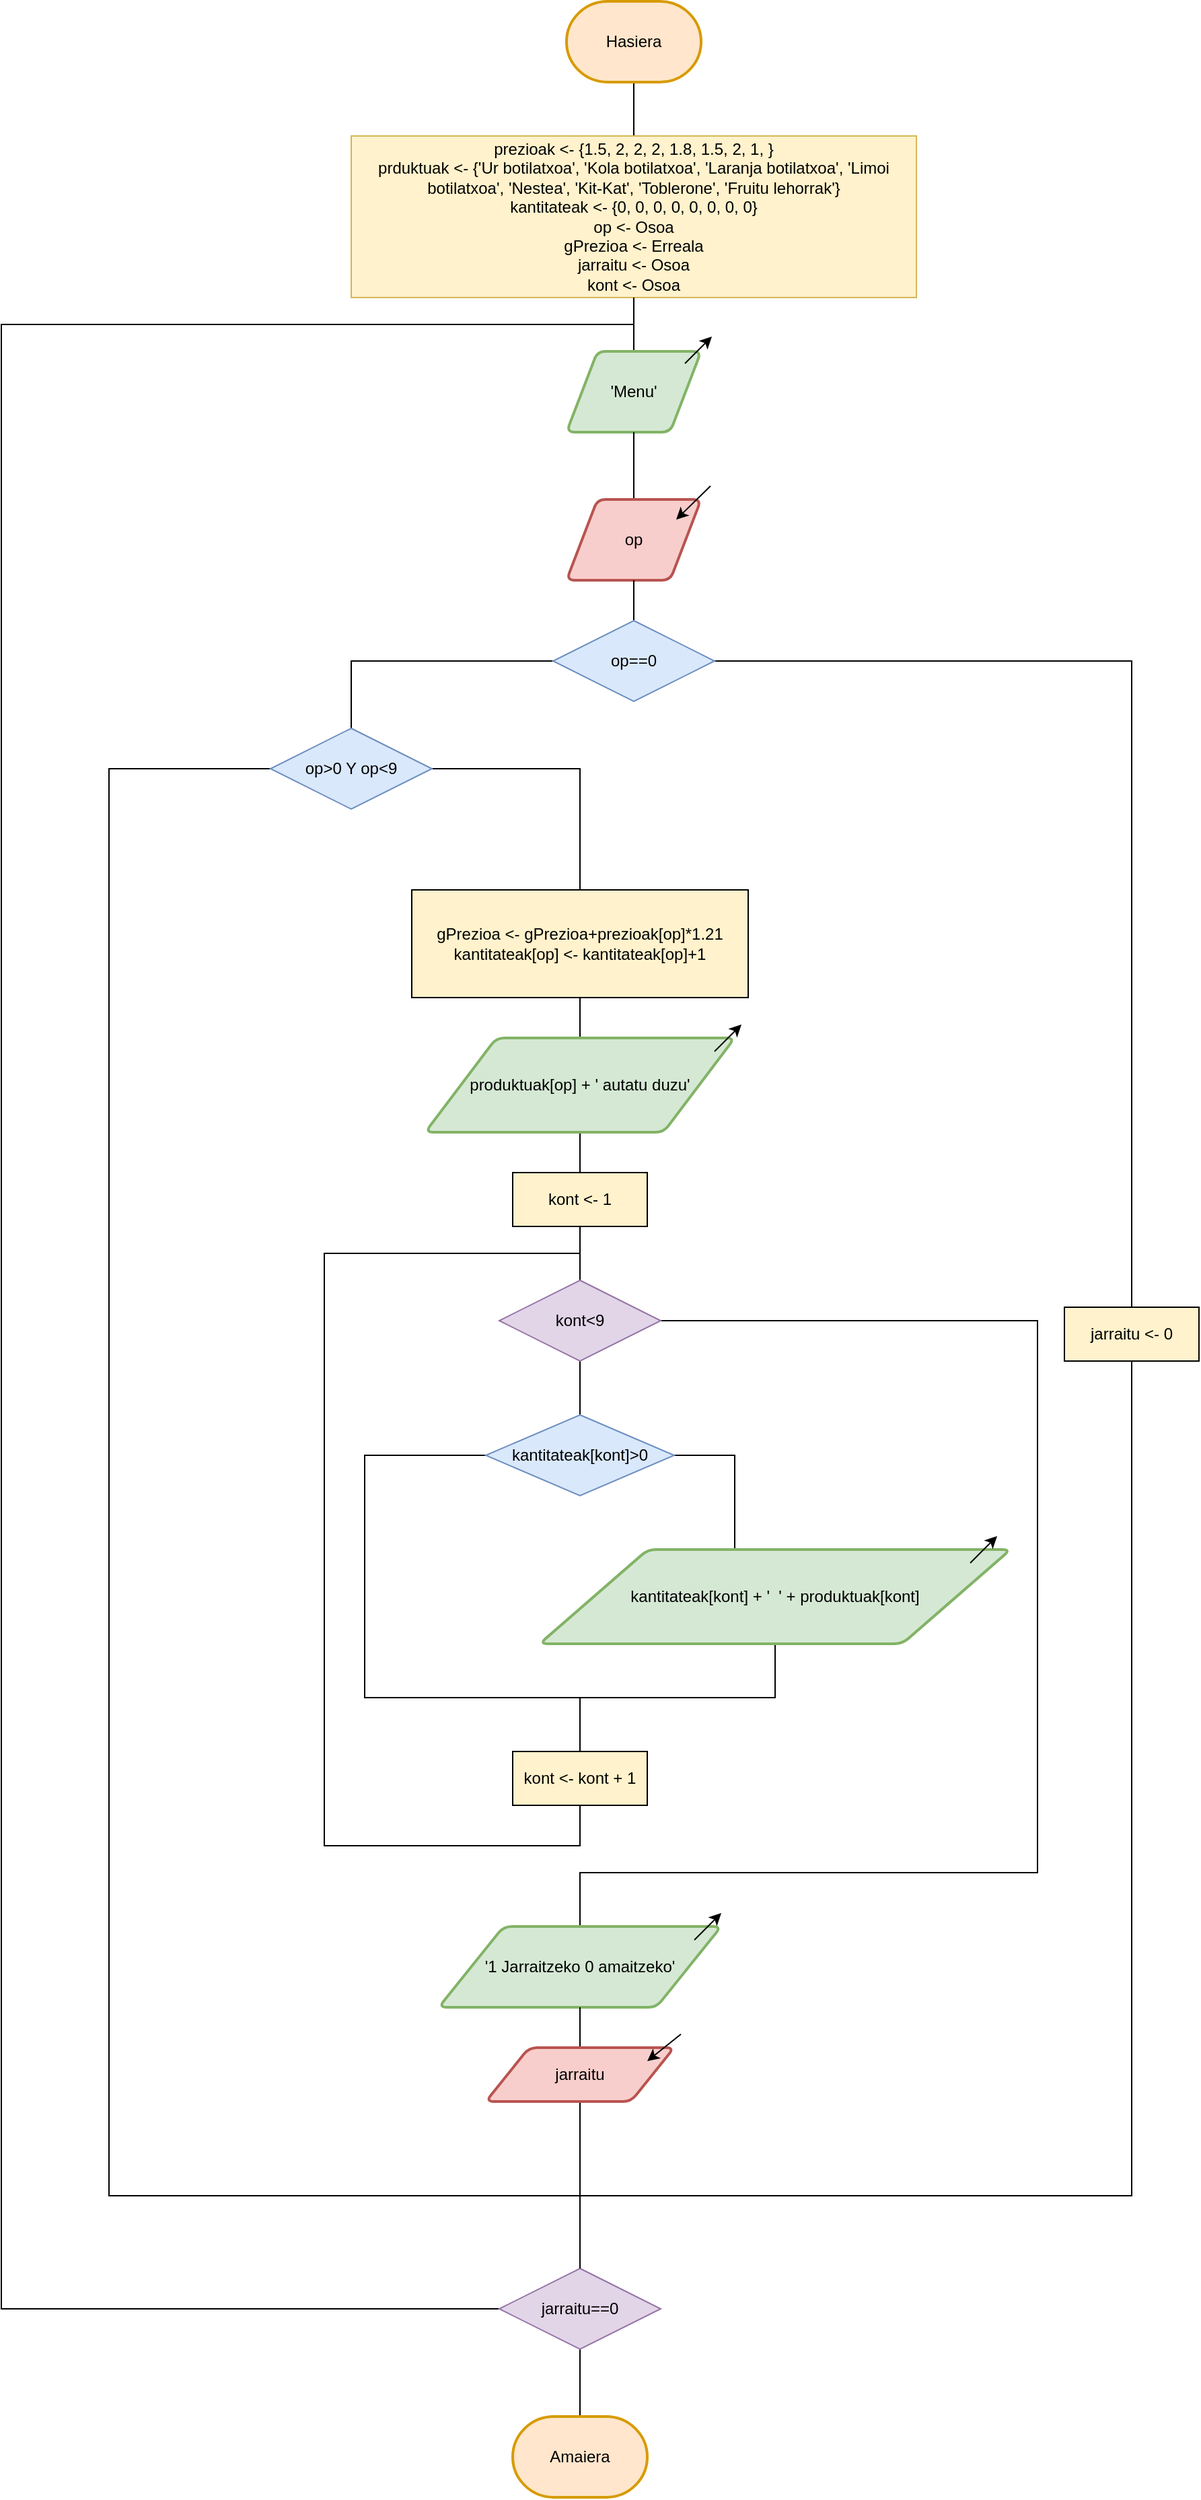 <mxfile version="15.5.9" type="github">
  <diagram id="P5IaUtujt_lyZ__A8PGd" name="Page-1">
    <mxGraphModel dx="1913" dy="1989" grid="1" gridSize="10" guides="1" tooltips="1" connect="1" arrows="1" fold="1" page="1" pageScale="1" pageWidth="827" pageHeight="1169" math="0" shadow="0">
      <root>
        <mxCell id="0" />
        <mxCell id="1" parent="0" />
        <mxCell id="4LjRDhbbg3iNQEtS1Sf9-45" value="" style="edgeStyle=orthogonalEdgeStyle;rounded=0;orthogonalLoop=1;jettySize=auto;html=1;endArrow=none;endFill=0;" edge="1" parent="1" source="4LjRDhbbg3iNQEtS1Sf9-1" target="4LjRDhbbg3iNQEtS1Sf9-3">
          <mxGeometry relative="1" as="geometry" />
        </mxCell>
        <mxCell id="4LjRDhbbg3iNQEtS1Sf9-1" value="Hasiera" style="strokeWidth=2;html=1;shape=mxgraph.flowchart.terminator;whiteSpace=wrap;fillColor=#ffe6cc;strokeColor=#d79b00;" vertex="1" parent="1">
          <mxGeometry x="140" y="70" width="100" height="60" as="geometry" />
        </mxCell>
        <mxCell id="4LjRDhbbg3iNQEtS1Sf9-33" value="" style="edgeStyle=orthogonalEdgeStyle;rounded=0;orthogonalLoop=1;jettySize=auto;html=1;endArrow=none;endFill=0;" edge="1" parent="1" source="4LjRDhbbg3iNQEtS1Sf9-2" target="4LjRDhbbg3iNQEtS1Sf9-32">
          <mxGeometry relative="1" as="geometry" />
        </mxCell>
        <mxCell id="4LjRDhbbg3iNQEtS1Sf9-2" value="Amaiera" style="strokeWidth=2;html=1;shape=mxgraph.flowchart.terminator;whiteSpace=wrap;fillColor=#ffe6cc;strokeColor=#d79b00;" vertex="1" parent="1">
          <mxGeometry x="100" y="1864" width="100" height="60" as="geometry" />
        </mxCell>
        <mxCell id="4LjRDhbbg3iNQEtS1Sf9-3" value="prezioak &amp;lt;- {1.5, 2, 2, 2, 1.8, 1.5, 2, 1, }&lt;br&gt;prduktuak &amp;lt;- {&#39;Ur botilatxoa&#39;, &#39;Kola botilatxoa&#39;, &#39;Laranja botilatxoa&#39;, &#39;Limoi botilatxoa&#39;, &#39;Nestea&#39;, &#39;Kit-Kat&#39;, &#39;Toblerone&#39;, &#39;Fruitu lehorrak&#39;}&lt;br&gt;kantitateak &amp;lt;- {0, 0, 0, 0, 0, 0, 0, 0}&lt;br&gt;op &amp;lt;- Osoa&lt;br&gt;gPrezioa &amp;lt;- Erreala&lt;br&gt;jarraitu &amp;lt;- Osoa&lt;br&gt;kont &amp;lt;- Osoa" style="whiteSpace=wrap;html=1;align=center;fillColor=#fff2cc;strokeColor=#d6b656;" vertex="1" parent="1">
          <mxGeometry x="-20" y="170" width="420" height="120" as="geometry" />
        </mxCell>
        <mxCell id="4LjRDhbbg3iNQEtS1Sf9-44" value="" style="edgeStyle=orthogonalEdgeStyle;rounded=0;orthogonalLoop=1;jettySize=auto;html=1;endArrow=none;endFill=0;" edge="1" parent="1" source="4LjRDhbbg3iNQEtS1Sf9-4" target="4LjRDhbbg3iNQEtS1Sf9-3">
          <mxGeometry relative="1" as="geometry" />
        </mxCell>
        <mxCell id="4LjRDhbbg3iNQEtS1Sf9-4" value="&#39;Menu&#39;" style="shape=parallelogram;html=1;strokeWidth=2;perimeter=parallelogramPerimeter;whiteSpace=wrap;rounded=1;arcSize=12;size=0.23;fillColor=#d5e8d4;strokeColor=#82b366;" vertex="1" parent="1">
          <mxGeometry x="140" y="330" width="100" height="60" as="geometry" />
        </mxCell>
        <mxCell id="4LjRDhbbg3iNQEtS1Sf9-6" value="" style="endArrow=classic;html=1;rounded=0;" edge="1" parent="1">
          <mxGeometry width="50" height="50" relative="1" as="geometry">
            <mxPoint x="228" y="339" as="sourcePoint" />
            <mxPoint x="248" y="319" as="targetPoint" />
          </mxGeometry>
        </mxCell>
        <mxCell id="4LjRDhbbg3iNQEtS1Sf9-43" value="" style="edgeStyle=orthogonalEdgeStyle;rounded=0;orthogonalLoop=1;jettySize=auto;html=1;endArrow=none;endFill=0;" edge="1" parent="1" source="4LjRDhbbg3iNQEtS1Sf9-7" target="4LjRDhbbg3iNQEtS1Sf9-4">
          <mxGeometry relative="1" as="geometry" />
        </mxCell>
        <mxCell id="4LjRDhbbg3iNQEtS1Sf9-7" value="op" style="shape=parallelogram;html=1;strokeWidth=2;perimeter=parallelogramPerimeter;whiteSpace=wrap;rounded=1;arcSize=12;size=0.23;fillColor=#f8cecc;strokeColor=#b85450;" vertex="1" parent="1">
          <mxGeometry x="140" y="440" width="100" height="60" as="geometry" />
        </mxCell>
        <mxCell id="4LjRDhbbg3iNQEtS1Sf9-8" value="" style="endArrow=classic;html=1;rounded=0;" edge="1" parent="1">
          <mxGeometry width="50" height="50" relative="1" as="geometry">
            <mxPoint x="247" y="430" as="sourcePoint" />
            <mxPoint x="221.5" y="455" as="targetPoint" />
          </mxGeometry>
        </mxCell>
        <mxCell id="4LjRDhbbg3iNQEtS1Sf9-12" style="edgeStyle=orthogonalEdgeStyle;rounded=0;orthogonalLoop=1;jettySize=auto;html=1;entryX=0.5;entryY=0;entryDx=0;entryDy=0;endArrow=none;endFill=0;" edge="1" parent="1" source="4LjRDhbbg3iNQEtS1Sf9-9" target="4LjRDhbbg3iNQEtS1Sf9-11">
          <mxGeometry relative="1" as="geometry" />
        </mxCell>
        <mxCell id="4LjRDhbbg3iNQEtS1Sf9-13" style="edgeStyle=orthogonalEdgeStyle;rounded=0;orthogonalLoop=1;jettySize=auto;html=1;entryX=0.5;entryY=0;entryDx=0;entryDy=0;endArrow=none;endFill=0;" edge="1" parent="1" source="4LjRDhbbg3iNQEtS1Sf9-9" target="4LjRDhbbg3iNQEtS1Sf9-10">
          <mxGeometry relative="1" as="geometry" />
        </mxCell>
        <mxCell id="4LjRDhbbg3iNQEtS1Sf9-46" style="edgeStyle=orthogonalEdgeStyle;rounded=0;orthogonalLoop=1;jettySize=auto;html=1;exitX=0.5;exitY=0;exitDx=0;exitDy=0;entryX=0.5;entryY=1;entryDx=0;entryDy=0;endArrow=none;endFill=0;" edge="1" parent="1" source="4LjRDhbbg3iNQEtS1Sf9-9" target="4LjRDhbbg3iNQEtS1Sf9-7">
          <mxGeometry relative="1" as="geometry" />
        </mxCell>
        <mxCell id="4LjRDhbbg3iNQEtS1Sf9-9" value="op==0" style="shape=rhombus;perimeter=rhombusPerimeter;whiteSpace=wrap;html=1;align=center;fillColor=#dae8fc;strokeColor=#6c8ebf;" vertex="1" parent="1">
          <mxGeometry x="130" y="530" width="120" height="60" as="geometry" />
        </mxCell>
        <mxCell id="4LjRDhbbg3iNQEtS1Sf9-34" style="edgeStyle=orthogonalEdgeStyle;rounded=0;orthogonalLoop=1;jettySize=auto;html=1;entryX=0.5;entryY=0;entryDx=0;entryDy=0;endArrow=none;endFill=0;" edge="1" parent="1" source="4LjRDhbbg3iNQEtS1Sf9-10" target="4LjRDhbbg3iNQEtS1Sf9-32">
          <mxGeometry relative="1" as="geometry">
            <Array as="points">
              <mxPoint x="560" y="1700" />
              <mxPoint x="150" y="1700" />
            </Array>
          </mxGeometry>
        </mxCell>
        <mxCell id="4LjRDhbbg3iNQEtS1Sf9-10" value="jarraitu &amp;lt;- 0" style="whiteSpace=wrap;html=1;align=center;fillColor=#FFF2CC;" vertex="1" parent="1">
          <mxGeometry x="510" y="1040" width="100" height="40" as="geometry" />
        </mxCell>
        <mxCell id="4LjRDhbbg3iNQEtS1Sf9-31" style="edgeStyle=orthogonalEdgeStyle;rounded=0;orthogonalLoop=1;jettySize=auto;html=1;entryX=0.5;entryY=0;entryDx=0;entryDy=0;endArrow=none;endFill=0;" edge="1" parent="1" source="4LjRDhbbg3iNQEtS1Sf9-11" target="4LjRDhbbg3iNQEtS1Sf9-14">
          <mxGeometry relative="1" as="geometry">
            <Array as="points">
              <mxPoint x="150" y="640" />
            </Array>
          </mxGeometry>
        </mxCell>
        <mxCell id="4LjRDhbbg3iNQEtS1Sf9-42" style="edgeStyle=orthogonalEdgeStyle;rounded=0;orthogonalLoop=1;jettySize=auto;html=1;endArrow=none;endFill=0;entryX=0.5;entryY=0;entryDx=0;entryDy=0;" edge="1" parent="1" source="4LjRDhbbg3iNQEtS1Sf9-11" target="4LjRDhbbg3iNQEtS1Sf9-32">
          <mxGeometry relative="1" as="geometry">
            <mxPoint x="-80" y="1810" as="targetPoint" />
            <Array as="points">
              <mxPoint x="-200" y="640" />
              <mxPoint x="-200" y="1700" />
              <mxPoint x="150" y="1700" />
            </Array>
          </mxGeometry>
        </mxCell>
        <mxCell id="4LjRDhbbg3iNQEtS1Sf9-11" value="op&amp;gt;0 Y op&amp;lt;9" style="shape=rhombus;perimeter=rhombusPerimeter;whiteSpace=wrap;html=1;align=center;fillColor=#dae8fc;strokeColor=#6c8ebf;" vertex="1" parent="1">
          <mxGeometry x="-80" y="610" width="120" height="60" as="geometry" />
        </mxCell>
        <mxCell id="4LjRDhbbg3iNQEtS1Sf9-30" value="" style="edgeStyle=orthogonalEdgeStyle;rounded=0;orthogonalLoop=1;jettySize=auto;html=1;endArrow=none;endFill=0;" edge="1" parent="1" source="4LjRDhbbg3iNQEtS1Sf9-14" target="4LjRDhbbg3iNQEtS1Sf9-15">
          <mxGeometry relative="1" as="geometry" />
        </mxCell>
        <mxCell id="4LjRDhbbg3iNQEtS1Sf9-14" value="gPrezioa &amp;lt;- gPrezioa+prezioak[op]*1.21&lt;br&gt;kantitateak[op] &amp;lt;- kantitateak[op]+1" style="whiteSpace=wrap;html=1;align=center;fillColor=#FFF2CC;" vertex="1" parent="1">
          <mxGeometry x="25" y="730" width="250" height="80" as="geometry" />
        </mxCell>
        <mxCell id="4LjRDhbbg3iNQEtS1Sf9-29" value="" style="edgeStyle=orthogonalEdgeStyle;rounded=0;orthogonalLoop=1;jettySize=auto;html=1;endArrow=none;endFill=0;" edge="1" parent="1" source="4LjRDhbbg3iNQEtS1Sf9-15" target="4LjRDhbbg3iNQEtS1Sf9-18">
          <mxGeometry relative="1" as="geometry" />
        </mxCell>
        <mxCell id="4LjRDhbbg3iNQEtS1Sf9-15" value="produktuak[op] + &#39; autatu duzu&#39;" style="shape=parallelogram;html=1;strokeWidth=2;perimeter=parallelogramPerimeter;whiteSpace=wrap;rounded=1;arcSize=12;size=0.23;fillColor=#d5e8d4;strokeColor=#82b366;" vertex="1" parent="1">
          <mxGeometry x="35" y="840" width="230" height="70" as="geometry" />
        </mxCell>
        <mxCell id="4LjRDhbbg3iNQEtS1Sf9-16" value="" style="endArrow=classic;html=1;rounded=0;" edge="1" parent="1">
          <mxGeometry width="50" height="50" relative="1" as="geometry">
            <mxPoint x="250" y="850" as="sourcePoint" />
            <mxPoint x="270" y="830" as="targetPoint" />
          </mxGeometry>
        </mxCell>
        <mxCell id="4LjRDhbbg3iNQEtS1Sf9-17" value="kont &amp;lt;- 1" style="whiteSpace=wrap;html=1;align=center;fillColor=#FFF2CC;" vertex="1" parent="1">
          <mxGeometry x="100" y="940" width="100" height="40" as="geometry" />
        </mxCell>
        <mxCell id="4LjRDhbbg3iNQEtS1Sf9-19" value="" style="edgeStyle=orthogonalEdgeStyle;rounded=0;orthogonalLoop=1;jettySize=auto;html=1;endArrow=none;endFill=0;" edge="1" parent="1" source="4LjRDhbbg3iNQEtS1Sf9-18" target="4LjRDhbbg3iNQEtS1Sf9-17">
          <mxGeometry relative="1" as="geometry" />
        </mxCell>
        <mxCell id="4LjRDhbbg3iNQEtS1Sf9-21" value="" style="edgeStyle=orthogonalEdgeStyle;rounded=0;orthogonalLoop=1;jettySize=auto;html=1;endArrow=none;endFill=0;" edge="1" parent="1" source="4LjRDhbbg3iNQEtS1Sf9-18" target="4LjRDhbbg3iNQEtS1Sf9-20">
          <mxGeometry relative="1" as="geometry" />
        </mxCell>
        <mxCell id="4LjRDhbbg3iNQEtS1Sf9-37" style="edgeStyle=orthogonalEdgeStyle;rounded=0;orthogonalLoop=1;jettySize=auto;html=1;entryX=0.5;entryY=0;entryDx=0;entryDy=0;endArrow=none;endFill=0;" edge="1" parent="1" source="4LjRDhbbg3iNQEtS1Sf9-18" target="4LjRDhbbg3iNQEtS1Sf9-35">
          <mxGeometry relative="1" as="geometry">
            <Array as="points">
              <mxPoint x="490" y="1050" />
              <mxPoint x="490" y="1460" />
              <mxPoint x="150" y="1460" />
            </Array>
          </mxGeometry>
        </mxCell>
        <mxCell id="4LjRDhbbg3iNQEtS1Sf9-18" value="kont&amp;lt;9" style="shape=rhombus;perimeter=rhombusPerimeter;whiteSpace=wrap;html=1;align=center;fillColor=#e1d5e7;strokeColor=#9673a6;" vertex="1" parent="1">
          <mxGeometry x="90" y="1020" width="120" height="60" as="geometry" />
        </mxCell>
        <mxCell id="4LjRDhbbg3iNQEtS1Sf9-24" style="edgeStyle=orthogonalEdgeStyle;rounded=0;orthogonalLoop=1;jettySize=auto;html=1;entryX=0.5;entryY=0;entryDx=0;entryDy=0;endArrow=none;endFill=0;" edge="1" parent="1" source="4LjRDhbbg3iNQEtS1Sf9-20" target="4LjRDhbbg3iNQEtS1Sf9-22">
          <mxGeometry relative="1" as="geometry">
            <Array as="points">
              <mxPoint x="265" y="1150" />
            </Array>
          </mxGeometry>
        </mxCell>
        <mxCell id="4LjRDhbbg3iNQEtS1Sf9-27" style="edgeStyle=orthogonalEdgeStyle;rounded=0;orthogonalLoop=1;jettySize=auto;html=1;endArrow=none;endFill=0;" edge="1" parent="1" source="4LjRDhbbg3iNQEtS1Sf9-20">
          <mxGeometry relative="1" as="geometry">
            <mxPoint x="150" y="1370" as="targetPoint" />
            <Array as="points">
              <mxPoint x="-10" y="1150" />
              <mxPoint x="-10" y="1330" />
              <mxPoint x="150" y="1330" />
            </Array>
          </mxGeometry>
        </mxCell>
        <mxCell id="4LjRDhbbg3iNQEtS1Sf9-20" value="kantitateak[kont]&amp;gt;0" style="shape=rhombus;perimeter=rhombusPerimeter;whiteSpace=wrap;html=1;align=center;fillColor=#dae8fc;strokeColor=#6c8ebf;" vertex="1" parent="1">
          <mxGeometry x="80" y="1120" width="140" height="60" as="geometry" />
        </mxCell>
        <mxCell id="4LjRDhbbg3iNQEtS1Sf9-26" style="edgeStyle=orthogonalEdgeStyle;rounded=0;orthogonalLoop=1;jettySize=auto;html=1;entryX=0.5;entryY=0;entryDx=0;entryDy=0;endArrow=none;endFill=0;" edge="1" parent="1" source="4LjRDhbbg3iNQEtS1Sf9-22" target="4LjRDhbbg3iNQEtS1Sf9-25">
          <mxGeometry relative="1" as="geometry" />
        </mxCell>
        <mxCell id="4LjRDhbbg3iNQEtS1Sf9-22" value="kantitateak[kont] + &#39;&amp;nbsp; &#39; + produktuak[kont]" style="shape=parallelogram;html=1;strokeWidth=2;perimeter=parallelogramPerimeter;whiteSpace=wrap;rounded=1;arcSize=12;size=0.23;fillColor=#d5e8d4;strokeColor=#82b366;" vertex="1" parent="1">
          <mxGeometry x="120" y="1220" width="350" height="70" as="geometry" />
        </mxCell>
        <mxCell id="4LjRDhbbg3iNQEtS1Sf9-23" value="" style="endArrow=classic;html=1;rounded=0;" edge="1" parent="1">
          <mxGeometry width="50" height="50" relative="1" as="geometry">
            <mxPoint x="440" y="1230.0" as="sourcePoint" />
            <mxPoint x="460" y="1210.0" as="targetPoint" />
          </mxGeometry>
        </mxCell>
        <mxCell id="4LjRDhbbg3iNQEtS1Sf9-28" style="edgeStyle=orthogonalEdgeStyle;rounded=0;orthogonalLoop=1;jettySize=auto;html=1;endArrow=none;endFill=0;" edge="1" parent="1" source="4LjRDhbbg3iNQEtS1Sf9-25">
          <mxGeometry relative="1" as="geometry">
            <mxPoint x="150" y="1000" as="targetPoint" />
            <Array as="points">
              <mxPoint x="150" y="1440" />
              <mxPoint x="-40" y="1440" />
              <mxPoint x="-40" y="1000" />
            </Array>
          </mxGeometry>
        </mxCell>
        <mxCell id="4LjRDhbbg3iNQEtS1Sf9-25" value="kont &amp;lt;- kont + 1" style="whiteSpace=wrap;html=1;align=center;fillColor=#FFF2CC;" vertex="1" parent="1">
          <mxGeometry x="100" y="1370" width="100" height="40" as="geometry" />
        </mxCell>
        <mxCell id="4LjRDhbbg3iNQEtS1Sf9-47" style="edgeStyle=orthogonalEdgeStyle;rounded=0;orthogonalLoop=1;jettySize=auto;html=1;endArrow=none;endFill=0;" edge="1" parent="1" source="4LjRDhbbg3iNQEtS1Sf9-32">
          <mxGeometry relative="1" as="geometry">
            <mxPoint x="190" y="310" as="targetPoint" />
            <Array as="points">
              <mxPoint x="-280" y="1784" />
              <mxPoint x="-280" y="310" />
            </Array>
          </mxGeometry>
        </mxCell>
        <mxCell id="4LjRDhbbg3iNQEtS1Sf9-32" value="jarraitu==0" style="shape=rhombus;perimeter=rhombusPerimeter;whiteSpace=wrap;html=1;align=center;fillColor=#e1d5e7;strokeColor=#9673a6;" vertex="1" parent="1">
          <mxGeometry x="90" y="1754" width="120" height="60" as="geometry" />
        </mxCell>
        <mxCell id="4LjRDhbbg3iNQEtS1Sf9-35" value="&#39;1 Jarraitzeko 0 amaitzeko&#39;" style="shape=parallelogram;html=1;strokeWidth=2;perimeter=parallelogramPerimeter;whiteSpace=wrap;rounded=1;arcSize=12;size=0.23;fillColor=#d5e8d4;strokeColor=#82b366;" vertex="1" parent="1">
          <mxGeometry x="45" y="1500" width="210" height="60" as="geometry" />
        </mxCell>
        <mxCell id="4LjRDhbbg3iNQEtS1Sf9-36" value="" style="endArrow=classic;html=1;rounded=0;" edge="1" parent="1">
          <mxGeometry width="50" height="50" relative="1" as="geometry">
            <mxPoint x="235" y="1510" as="sourcePoint" />
            <mxPoint x="255" y="1490" as="targetPoint" />
          </mxGeometry>
        </mxCell>
        <mxCell id="4LjRDhbbg3iNQEtS1Sf9-40" style="edgeStyle=orthogonalEdgeStyle;rounded=0;orthogonalLoop=1;jettySize=auto;html=1;exitX=0.5;exitY=0;exitDx=0;exitDy=0;entryX=0.5;entryY=1;entryDx=0;entryDy=0;endArrow=none;endFill=0;" edge="1" parent="1" source="4LjRDhbbg3iNQEtS1Sf9-38" target="4LjRDhbbg3iNQEtS1Sf9-35">
          <mxGeometry relative="1" as="geometry" />
        </mxCell>
        <mxCell id="4LjRDhbbg3iNQEtS1Sf9-41" style="edgeStyle=orthogonalEdgeStyle;rounded=0;orthogonalLoop=1;jettySize=auto;html=1;exitX=0.5;exitY=1;exitDx=0;exitDy=0;endArrow=none;endFill=0;entryX=0.5;entryY=0;entryDx=0;entryDy=0;" edge="1" parent="1" source="4LjRDhbbg3iNQEtS1Sf9-38" target="4LjRDhbbg3iNQEtS1Sf9-32">
          <mxGeometry relative="1" as="geometry">
            <mxPoint x="-80" y="1690" as="targetPoint" />
            <Array as="points">
              <mxPoint x="150" y="1730" />
              <mxPoint x="150" y="1730" />
            </Array>
          </mxGeometry>
        </mxCell>
        <mxCell id="4LjRDhbbg3iNQEtS1Sf9-38" value="jarraitu" style="shape=parallelogram;html=1;strokeWidth=2;perimeter=parallelogramPerimeter;whiteSpace=wrap;rounded=1;arcSize=12;size=0.23;fillColor=#f8cecc;strokeColor=#b85450;" vertex="1" parent="1">
          <mxGeometry x="80" y="1590" width="140" height="40" as="geometry" />
        </mxCell>
        <mxCell id="4LjRDhbbg3iNQEtS1Sf9-39" value="" style="endArrow=classic;html=1;rounded=0;" edge="1" parent="1">
          <mxGeometry width="50" height="50" relative="1" as="geometry">
            <mxPoint x="225" y="1580" as="sourcePoint" />
            <mxPoint x="200" y="1600" as="targetPoint" />
          </mxGeometry>
        </mxCell>
      </root>
    </mxGraphModel>
  </diagram>
</mxfile>
